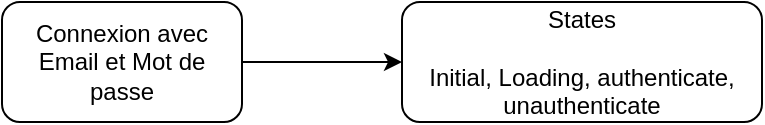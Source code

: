 <mxfile>
    <diagram id="TiarqIdKIBUgJBG8bEYx" name="Auth">
        <mxGraphModel dx="1002" dy="568" grid="1" gridSize="10" guides="1" tooltips="1" connect="1" arrows="1" fold="1" page="1" pageScale="1" pageWidth="827" pageHeight="1169" math="0" shadow="0">
            <root>
                <mxCell id="0"/>
                <mxCell id="1" parent="0"/>
                <mxCell id="4" value="" style="edgeStyle=none;html=1;" edge="1" parent="1" source="2" target="3">
                    <mxGeometry relative="1" as="geometry"/>
                </mxCell>
                <mxCell id="2" value="Connexion avec Email et Mot de passe" style="rounded=1;whiteSpace=wrap;html=1;" vertex="1" parent="1">
                    <mxGeometry x="40" y="40" width="120" height="60" as="geometry"/>
                </mxCell>
                <mxCell id="3" value="States&lt;br&gt;&lt;br&gt;Initial, Loading, authenticate, unauthenticate" style="whiteSpace=wrap;html=1;rounded=1;" vertex="1" parent="1">
                    <mxGeometry x="240" y="40" width="180" height="60" as="geometry"/>
                </mxCell>
            </root>
        </mxGraphModel>
    </diagram>
</mxfile>